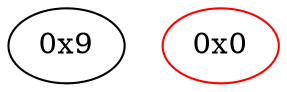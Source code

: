 strict digraph "" {
"0x9" [fillcolor=white, id="0x9", style=filled, tooltip="Block 0x9\n[0x9:0x3d]\n---\nPredecessors: []\nSuccessors: []\n---\n0x9 INVALID\n0xa LOG2\n0xb PUSH6 0x627a7a723158\n0x12 SHA3\n0x13 POP\n0x14 MISSING 0xc0\n0x15 DUP11\n0x16 MISSING 0xc7\n0x17 MISSING 0x5d\n0x18 PUSH25 0xece4ca0e7145fa279fa80d7a18d85d5ebf6b9e29b180682498\n0x32 MISSING 0xe3\n0x33 PUSH5 0x736f6c6343\n0x39 STOP\n0x3a SDIV\n0x3b SIGNEXTEND\n0x3c STOP\n0x3d ORIGIN\n---\n0x9: INVALID \n0xa: LOG S0 S1 S2 S3\n0xb: V3 = 0x627a7a723158\n0x12: V4 = SHA3 0x627a7a723158 S4\n0x14: MISSING 0xc0\n0x16: MISSING 0xc7\n0x17: MISSING 0x5d\n0x18: V5 = 0xece4ca0e7145fa279fa80d7a18d85d5ebf6b9e29b180682498\n0x32: MISSING 0xe3\n0x33: V6 = 0x736f6c6343\n0x39: STOP \n0x3a: V7 = SDIV S0 S1\n0x3b: V8 = SIGNEXTEND V7 S2\n0x3c: STOP \n0x3d: V9 = ORIGIN\n---\nEntry stack: []\nStack pops: 0\nStack additions: [S10, S0, S1, S2, S3, S4, S5, S6, S7, S8, S9, S10, 0xece4ca0e7145fa279fa80d7a18d85d5ebf6b9e29b180682498, 0x736f6c6343, V8, V9]\nExit stack: []\n\nDef sites:\n"];
"0x0" [color=red, fillcolor=white, id="0x0", style=filled, tooltip="Block 0x0\n[0x0:0x8]\n---\nPredecessors: []\nSuccessors: []\n---\n0x0 PUSH1 0x80\n0x2 PUSH1 0x40\n0x4 MSTORE\n0x5 PUSH1 0x0\n0x7 DUP1\n0x8 REVERT\n---\n0x0: V0 = 0x80\n0x2: V1 = 0x40\n0x4: M[0x40] = 0x80\n0x5: V2 = 0x0\n0x8: REVERT 0x0 0x0\n---\nEntry stack: []\nStack pops: 0\nStack additions: []\nExit stack: []\n\nDef sites:\n"];
}
